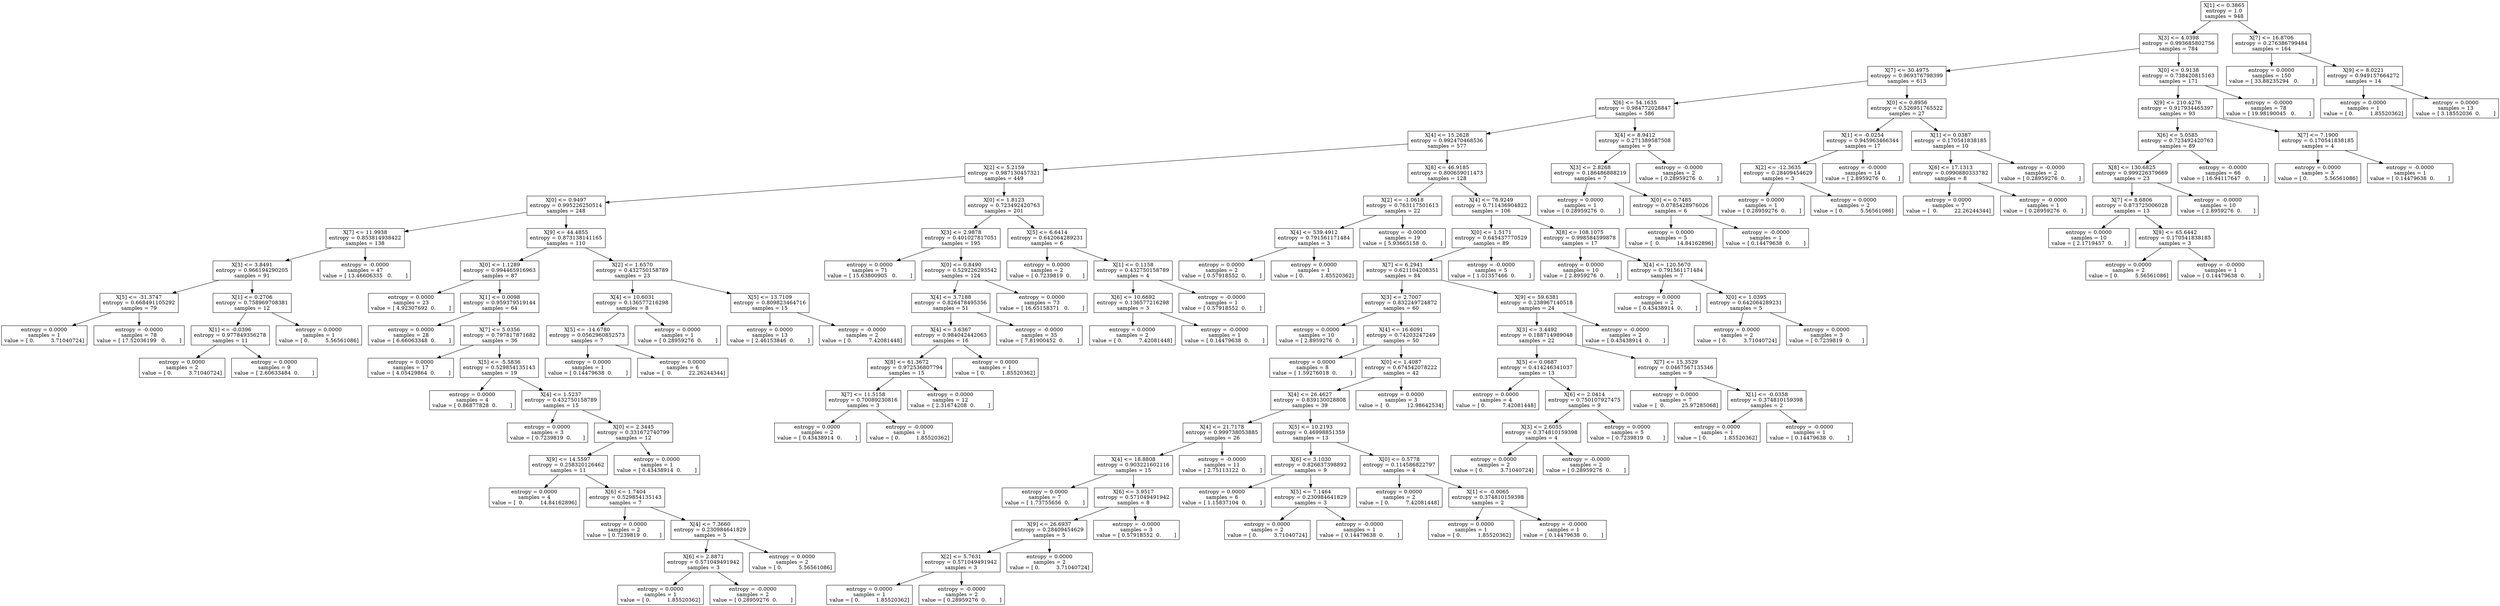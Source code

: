 digraph Tree {
0 [label="X[1] <= 0.3865\nentropy = 1.0\nsamples = 948", shape="box"] ;
1 [label="X[3] <= 4.0398\nentropy = 0.993685802756\nsamples = 784", shape="box"] ;
0 -> 1 ;
2 [label="X[7] <= 30.4975\nentropy = 0.969376798399\nsamples = 613", shape="box"] ;
1 -> 2 ;
3 [label="X[6] <= 54.1635\nentropy = 0.984772028847\nsamples = 586", shape="box"] ;
2 -> 3 ;
4 [label="X[4] <= 15.2628\nentropy = 0.992470468536\nsamples = 577", shape="box"] ;
3 -> 4 ;
5 [label="X[2] <= 5.2159\nentropy = 0.987130457321\nsamples = 449", shape="box"] ;
4 -> 5 ;
6 [label="X[0] <= 0.9497\nentropy = 0.995226250514\nsamples = 248", shape="box"] ;
5 -> 6 ;
7 [label="X[7] <= 11.9938\nentropy = 0.853814938422\nsamples = 138", shape="box"] ;
6 -> 7 ;
8 [label="X[3] <= 3.8491\nentropy = 0.966194290205\nsamples = 91", shape="box"] ;
7 -> 8 ;
9 [label="X[5] <= -31.3747\nentropy = 0.668491105292\nsamples = 79", shape="box"] ;
8 -> 9 ;
10 [label="entropy = 0.0000\nsamples = 1\nvalue = [ 0.          3.71040724]", shape="box"] ;
9 -> 10 ;
11 [label="entropy = -0.0000\nsamples = 78\nvalue = [ 17.52036199   0.        ]", shape="box"] ;
9 -> 11 ;
12 [label="X[1] <= 0.2706\nentropy = 0.758969708381\nsamples = 12", shape="box"] ;
8 -> 12 ;
13 [label="X[1] <= -0.0396\nentropy = 0.977849356278\nsamples = 11", shape="box"] ;
12 -> 13 ;
14 [label="entropy = 0.0000\nsamples = 2\nvalue = [ 0.          3.71040724]", shape="box"] ;
13 -> 14 ;
15 [label="entropy = 0.0000\nsamples = 9\nvalue = [ 2.60633484  0.        ]", shape="box"] ;
13 -> 15 ;
16 [label="entropy = 0.0000\nsamples = 1\nvalue = [ 0.          5.56561086]", shape="box"] ;
12 -> 16 ;
17 [label="entropy = -0.0000\nsamples = 47\nvalue = [ 13.46606335   0.        ]", shape="box"] ;
7 -> 17 ;
18 [label="X[9] <= 44.4855\nentropy = 0.873138141165\nsamples = 110", shape="box"] ;
6 -> 18 ;
19 [label="X[0] <= 1.1289\nentropy = 0.994465916963\nsamples = 87", shape="box"] ;
18 -> 19 ;
20 [label="entropy = 0.0000\nsamples = 23\nvalue = [ 4.92307692  0.        ]", shape="box"] ;
19 -> 20 ;
21 [label="X[1] <= 0.0098\nentropy = 0.959379519144\nsamples = 64", shape="box"] ;
19 -> 21 ;
22 [label="entropy = 0.0000\nsamples = 28\nvalue = [ 6.66063348  0.        ]", shape="box"] ;
21 -> 22 ;
23 [label="X[7] <= 5.0356\nentropy = 0.797817871682\nsamples = 36", shape="box"] ;
21 -> 23 ;
24 [label="entropy = 0.0000\nsamples = 17\nvalue = [ 4.05429864  0.        ]", shape="box"] ;
23 -> 24 ;
25 [label="X[5] <= -5.5836\nentropy = 0.529854135143\nsamples = 19", shape="box"] ;
23 -> 25 ;
26 [label="entropy = 0.0000\nsamples = 4\nvalue = [ 0.86877828  0.        ]", shape="box"] ;
25 -> 26 ;
27 [label="X[4] <= 1.5237\nentropy = 0.432750158789\nsamples = 15", shape="box"] ;
25 -> 27 ;
28 [label="entropy = 0.0000\nsamples = 3\nvalue = [ 0.7239819  0.       ]", shape="box"] ;
27 -> 28 ;
29 [label="X[0] <= 2.3445\nentropy = 0.331672740799\nsamples = 12", shape="box"] ;
27 -> 29 ;
30 [label="X[9] <= 14.5597\nentropy = 0.258320126462\nsamples = 11", shape="box"] ;
29 -> 30 ;
31 [label="entropy = 0.0000\nsamples = 4\nvalue = [  0.          14.84162896]", shape="box"] ;
30 -> 31 ;
32 [label="X[6] <= 1.7404\nentropy = 0.529854135143\nsamples = 7", shape="box"] ;
30 -> 32 ;
33 [label="entropy = 0.0000\nsamples = 2\nvalue = [ 0.7239819  0.       ]", shape="box"] ;
32 -> 33 ;
34 [label="X[4] <= 7.3660\nentropy = 0.230984641829\nsamples = 5", shape="box"] ;
32 -> 34 ;
35 [label="X[6] <= 2.8871\nentropy = 0.571049491942\nsamples = 3", shape="box"] ;
34 -> 35 ;
36 [label="entropy = 0.0000\nsamples = 1\nvalue = [ 0.          1.85520362]", shape="box"] ;
35 -> 36 ;
37 [label="entropy = -0.0000\nsamples = 2\nvalue = [ 0.28959276  0.        ]", shape="box"] ;
35 -> 37 ;
38 [label="entropy = 0.0000\nsamples = 2\nvalue = [ 0.          5.56561086]", shape="box"] ;
34 -> 38 ;
39 [label="entropy = 0.0000\nsamples = 1\nvalue = [ 0.43438914  0.        ]", shape="box"] ;
29 -> 39 ;
40 [label="X[2] <= 1.6570\nentropy = 0.432750158789\nsamples = 23", shape="box"] ;
18 -> 40 ;
41 [label="X[4] <= 10.6031\nentropy = 0.136577216298\nsamples = 8", shape="box"] ;
40 -> 41 ;
42 [label="X[5] <= -14.6780\nentropy = 0.0562960852573\nsamples = 7", shape="box"] ;
41 -> 42 ;
43 [label="entropy = 0.0000\nsamples = 1\nvalue = [ 0.14479638  0.        ]", shape="box"] ;
42 -> 43 ;
44 [label="entropy = 0.0000\nsamples = 6\nvalue = [  0.          22.26244344]", shape="box"] ;
42 -> 44 ;
45 [label="entropy = 0.0000\nsamples = 1\nvalue = [ 0.28959276  0.        ]", shape="box"] ;
41 -> 45 ;
46 [label="X[5] <= 13.7109\nentropy = 0.809823464716\nsamples = 15", shape="box"] ;
40 -> 46 ;
47 [label="entropy = 0.0000\nsamples = 13\nvalue = [ 2.46153846  0.        ]", shape="box"] ;
46 -> 47 ;
48 [label="entropy = -0.0000\nsamples = 2\nvalue = [ 0.          7.42081448]", shape="box"] ;
46 -> 48 ;
49 [label="X[0] <= 1.8123\nentropy = 0.723492420763\nsamples = 201", shape="box"] ;
5 -> 49 ;
50 [label="X[3] <= 2.9878\nentropy = 0.401027817051\nsamples = 195", shape="box"] ;
49 -> 50 ;
51 [label="entropy = 0.0000\nsamples = 71\nvalue = [ 15.63800905   0.        ]", shape="box"] ;
50 -> 51 ;
52 [label="X[0] <= 0.8490\nentropy = 0.529226293542\nsamples = 124", shape="box"] ;
50 -> 52 ;
53 [label="X[4] <= 3.7188\nentropy = 0.826478495356\nsamples = 51", shape="box"] ;
52 -> 53 ;
54 [label="X[4] <= 3.6367\nentropy = 0.984042442063\nsamples = 16", shape="box"] ;
53 -> 54 ;
55 [label="X[8] <= 61.3672\nentropy = 0.972536807794\nsamples = 15", shape="box"] ;
54 -> 55 ;
56 [label="X[7] <= 11.5158\nentropy = 0.70089230816\nsamples = 3", shape="box"] ;
55 -> 56 ;
57 [label="entropy = 0.0000\nsamples = 2\nvalue = [ 0.43438914  0.        ]", shape="box"] ;
56 -> 57 ;
58 [label="entropy = -0.0000\nsamples = 1\nvalue = [ 0.          1.85520362]", shape="box"] ;
56 -> 58 ;
59 [label="entropy = 0.0000\nsamples = 12\nvalue = [ 2.31674208  0.        ]", shape="box"] ;
55 -> 59 ;
60 [label="entropy = 0.0000\nsamples = 1\nvalue = [ 0.          1.85520362]", shape="box"] ;
54 -> 60 ;
61 [label="entropy = -0.0000\nsamples = 35\nvalue = [ 7.81900452  0.        ]", shape="box"] ;
53 -> 61 ;
62 [label="entropy = 0.0000\nsamples = 73\nvalue = [ 16.65158371   0.        ]", shape="box"] ;
52 -> 62 ;
63 [label="X[5] <= 6.6414\nentropy = 0.642064289231\nsamples = 6", shape="box"] ;
49 -> 63 ;
64 [label="entropy = 0.0000\nsamples = 2\nvalue = [ 0.7239819  0.       ]", shape="box"] ;
63 -> 64 ;
65 [label="X[1] <= 0.1158\nentropy = 0.432750158789\nsamples = 4", shape="box"] ;
63 -> 65 ;
66 [label="X[6] <= 10.6692\nentropy = 0.136577216298\nsamples = 3", shape="box"] ;
65 -> 66 ;
67 [label="entropy = 0.0000\nsamples = 2\nvalue = [ 0.          7.42081448]", shape="box"] ;
66 -> 67 ;
68 [label="entropy = -0.0000\nsamples = 1\nvalue = [ 0.14479638  0.        ]", shape="box"] ;
66 -> 68 ;
69 [label="entropy = -0.0000\nsamples = 1\nvalue = [ 0.57918552  0.        ]", shape="box"] ;
65 -> 69 ;
70 [label="X[8] <= 46.9185\nentropy = 0.800659011473\nsamples = 128", shape="box"] ;
4 -> 70 ;
71 [label="X[2] <= -1.0618\nentropy = 0.763117501613\nsamples = 22", shape="box"] ;
70 -> 71 ;
72 [label="X[4] <= 539.4912\nentropy = 0.791561171484\nsamples = 3", shape="box"] ;
71 -> 72 ;
73 [label="entropy = 0.0000\nsamples = 2\nvalue = [ 0.57918552  0.        ]", shape="box"] ;
72 -> 73 ;
74 [label="entropy = 0.0000\nsamples = 1\nvalue = [ 0.          1.85520362]", shape="box"] ;
72 -> 74 ;
75 [label="entropy = -0.0000\nsamples = 19\nvalue = [ 5.93665158  0.        ]", shape="box"] ;
71 -> 75 ;
76 [label="X[4] <= 76.9249\nentropy = 0.711436904822\nsamples = 106", shape="box"] ;
70 -> 76 ;
77 [label="X[0] <= 1.5171\nentropy = 0.645437770529\nsamples = 89", shape="box"] ;
76 -> 77 ;
78 [label="X[7] <= 6.2941\nentropy = 0.621104208351\nsamples = 84", shape="box"] ;
77 -> 78 ;
79 [label="X[3] <= 2.7007\nentropy = 0.832249724872\nsamples = 60", shape="box"] ;
78 -> 79 ;
80 [label="entropy = 0.0000\nsamples = 10\nvalue = [ 2.8959276  0.       ]", shape="box"] ;
79 -> 80 ;
81 [label="X[4] <= 16.6091\nentropy = 0.74203247249\nsamples = 50", shape="box"] ;
79 -> 81 ;
82 [label="entropy = 0.0000\nsamples = 8\nvalue = [ 1.59276018  0.        ]", shape="box"] ;
81 -> 82 ;
83 [label="X[0] <= 1.4087\nentropy = 0.674542078222\nsamples = 42", shape="box"] ;
81 -> 83 ;
84 [label="X[4] <= 26.4627\nentropy = 0.839130028808\nsamples = 39", shape="box"] ;
83 -> 84 ;
85 [label="X[4] <= 21.7178\nentropy = 0.999738053885\nsamples = 26", shape="box"] ;
84 -> 85 ;
86 [label="X[4] <= 18.8808\nentropy = 0.903221602116\nsamples = 15", shape="box"] ;
85 -> 86 ;
87 [label="entropy = 0.0000\nsamples = 7\nvalue = [ 1.73755656  0.        ]", shape="box"] ;
86 -> 87 ;
88 [label="X[6] <= 3.9517\nentropy = 0.571049491942\nsamples = 8", shape="box"] ;
86 -> 88 ;
89 [label="X[9] <= 26.6937\nentropy = 0.28409454629\nsamples = 5", shape="box"] ;
88 -> 89 ;
90 [label="X[2] <= 5.7631\nentropy = 0.571049491942\nsamples = 3", shape="box"] ;
89 -> 90 ;
91 [label="entropy = 0.0000\nsamples = 1\nvalue = [ 0.          1.85520362]", shape="box"] ;
90 -> 91 ;
92 [label="entropy = -0.0000\nsamples = 2\nvalue = [ 0.28959276  0.        ]", shape="box"] ;
90 -> 92 ;
93 [label="entropy = 0.0000\nsamples = 2\nvalue = [ 0.          3.71040724]", shape="box"] ;
89 -> 93 ;
94 [label="entropy = -0.0000\nsamples = 3\nvalue = [ 0.57918552  0.        ]", shape="box"] ;
88 -> 94 ;
95 [label="entropy = -0.0000\nsamples = 11\nvalue = [ 2.75113122  0.        ]", shape="box"] ;
85 -> 95 ;
96 [label="X[5] <= 10.2193\nentropy = 0.46998851359\nsamples = 13", shape="box"] ;
84 -> 96 ;
97 [label="X[6] <= 3.1030\nentropy = 0.826637398892\nsamples = 9", shape="box"] ;
96 -> 97 ;
98 [label="entropy = 0.0000\nsamples = 6\nvalue = [ 1.15837104  0.        ]", shape="box"] ;
97 -> 98 ;
99 [label="X[5] <= 7.1464\nentropy = 0.230984641829\nsamples = 3", shape="box"] ;
97 -> 99 ;
100 [label="entropy = 0.0000\nsamples = 2\nvalue = [ 0.          3.71040724]", shape="box"] ;
99 -> 100 ;
101 [label="entropy = -0.0000\nsamples = 1\nvalue = [ 0.14479638  0.        ]", shape="box"] ;
99 -> 101 ;
102 [label="X[0] <= 0.5778\nentropy = 0.114586822797\nsamples = 4", shape="box"] ;
96 -> 102 ;
103 [label="entropy = 0.0000\nsamples = 2\nvalue = [ 0.          7.42081448]", shape="box"] ;
102 -> 103 ;
104 [label="X[1] <= -0.0065\nentropy = 0.374810159398\nsamples = 2", shape="box"] ;
102 -> 104 ;
105 [label="entropy = 0.0000\nsamples = 1\nvalue = [ 0.          1.85520362]", shape="box"] ;
104 -> 105 ;
106 [label="entropy = -0.0000\nsamples = 1\nvalue = [ 0.14479638  0.        ]", shape="box"] ;
104 -> 106 ;
107 [label="entropy = 0.0000\nsamples = 3\nvalue = [  0.          12.98642534]", shape="box"] ;
83 -> 107 ;
108 [label="X[9] <= 59.6381\nentropy = 0.238967140518\nsamples = 24", shape="box"] ;
78 -> 108 ;
109 [label="X[3] <= 3.4492\nentropy = 0.188714989048\nsamples = 22", shape="box"] ;
108 -> 109 ;
110 [label="X[5] <= 0.0687\nentropy = 0.414246341037\nsamples = 13", shape="box"] ;
109 -> 110 ;
111 [label="entropy = 0.0000\nsamples = 4\nvalue = [ 0.          7.42081448]", shape="box"] ;
110 -> 111 ;
112 [label="X[6] <= 2.0414\nentropy = 0.750107927475\nsamples = 9", shape="box"] ;
110 -> 112 ;
113 [label="X[3] <= 2.6055\nentropy = 0.374810159398\nsamples = 4", shape="box"] ;
112 -> 113 ;
114 [label="entropy = 0.0000\nsamples = 2\nvalue = [ 0.          3.71040724]", shape="box"] ;
113 -> 114 ;
115 [label="entropy = -0.0000\nsamples = 2\nvalue = [ 0.28959276  0.        ]", shape="box"] ;
113 -> 115 ;
116 [label="entropy = 0.0000\nsamples = 5\nvalue = [ 0.7239819  0.       ]", shape="box"] ;
112 -> 116 ;
117 [label="X[7] <= 15.3529\nentropy = 0.0467567135346\nsamples = 9", shape="box"] ;
109 -> 117 ;
118 [label="entropy = 0.0000\nsamples = 7\nvalue = [  0.          25.97285068]", shape="box"] ;
117 -> 118 ;
119 [label="X[1] <= -0.0358\nentropy = 0.374810159398\nsamples = 2", shape="box"] ;
117 -> 119 ;
120 [label="entropy = 0.0000\nsamples = 1\nvalue = [ 0.          1.85520362]", shape="box"] ;
119 -> 120 ;
121 [label="entropy = -0.0000\nsamples = 1\nvalue = [ 0.14479638  0.        ]", shape="box"] ;
119 -> 121 ;
122 [label="entropy = -0.0000\nsamples = 2\nvalue = [ 0.43438914  0.        ]", shape="box"] ;
108 -> 122 ;
123 [label="entropy = -0.0000\nsamples = 5\nvalue = [ 1.01357466  0.        ]", shape="box"] ;
77 -> 123 ;
124 [label="X[8] <= 108.1075\nentropy = 0.998584599878\nsamples = 17", shape="box"] ;
76 -> 124 ;
125 [label="entropy = 0.0000\nsamples = 10\nvalue = [ 2.8959276  0.       ]", shape="box"] ;
124 -> 125 ;
126 [label="X[4] <= 120.5670\nentropy = 0.791561171484\nsamples = 7", shape="box"] ;
124 -> 126 ;
127 [label="entropy = 0.0000\nsamples = 2\nvalue = [ 0.43438914  0.        ]", shape="box"] ;
126 -> 127 ;
128 [label="X[0] <= 1.0395\nentropy = 0.642064289231\nsamples = 5", shape="box"] ;
126 -> 128 ;
129 [label="entropy = 0.0000\nsamples = 2\nvalue = [ 0.          3.71040724]", shape="box"] ;
128 -> 129 ;
130 [label="entropy = 0.0000\nsamples = 3\nvalue = [ 0.7239819  0.       ]", shape="box"] ;
128 -> 130 ;
131 [label="X[4] <= 8.9412\nentropy = 0.271389587508\nsamples = 9", shape="box"] ;
3 -> 131 ;
132 [label="X[3] <= 2.8268\nentropy = 0.186486888219\nsamples = 7", shape="box"] ;
131 -> 132 ;
133 [label="entropy = 0.0000\nsamples = 1\nvalue = [ 0.28959276  0.        ]", shape="box"] ;
132 -> 133 ;
134 [label="X[0] <= 0.7485\nentropy = 0.0785428976026\nsamples = 6", shape="box"] ;
132 -> 134 ;
135 [label="entropy = 0.0000\nsamples = 5\nvalue = [  0.          14.84162896]", shape="box"] ;
134 -> 135 ;
136 [label="entropy = -0.0000\nsamples = 1\nvalue = [ 0.14479638  0.        ]", shape="box"] ;
134 -> 136 ;
137 [label="entropy = -0.0000\nsamples = 2\nvalue = [ 0.28959276  0.        ]", shape="box"] ;
131 -> 137 ;
138 [label="X[0] <= 0.8956\nentropy = 0.526951765522\nsamples = 27", shape="box"] ;
2 -> 138 ;
139 [label="X[1] <= -0.0254\nentropy = 0.945963466344\nsamples = 17", shape="box"] ;
138 -> 139 ;
140 [label="X[2] <= -12.3635\nentropy = 0.28409454629\nsamples = 3", shape="box"] ;
139 -> 140 ;
141 [label="entropy = 0.0000\nsamples = 1\nvalue = [ 0.28959276  0.        ]", shape="box"] ;
140 -> 141 ;
142 [label="entropy = 0.0000\nsamples = 2\nvalue = [ 0.          5.56561086]", shape="box"] ;
140 -> 142 ;
143 [label="entropy = -0.0000\nsamples = 14\nvalue = [ 2.8959276  0.       ]", shape="box"] ;
139 -> 143 ;
144 [label="X[1] <= 0.0387\nentropy = 0.170541838185\nsamples = 10", shape="box"] ;
138 -> 144 ;
145 [label="X[6] <= 17.1313\nentropy = 0.0990880333782\nsamples = 8", shape="box"] ;
144 -> 145 ;
146 [label="entropy = 0.0000\nsamples = 7\nvalue = [  0.          22.26244344]", shape="box"] ;
145 -> 146 ;
147 [label="entropy = -0.0000\nsamples = 1\nvalue = [ 0.28959276  0.        ]", shape="box"] ;
145 -> 147 ;
148 [label="entropy = -0.0000\nsamples = 2\nvalue = [ 0.28959276  0.        ]", shape="box"] ;
144 -> 148 ;
149 [label="X[0] <= 0.9138\nentropy = 0.738420815163\nsamples = 171", shape="box"] ;
1 -> 149 ;
150 [label="X[9] <= 210.4276\nentropy = 0.917934465397\nsamples = 93", shape="box"] ;
149 -> 150 ;
151 [label="X[6] <= 5.0585\nentropy = 0.723492420763\nsamples = 89", shape="box"] ;
150 -> 151 ;
152 [label="X[8] <= 130.6825\nentropy = 0.999226379669\nsamples = 23", shape="box"] ;
151 -> 152 ;
153 [label="X[7] <= 8.6806\nentropy = 0.873725006028\nsamples = 13", shape="box"] ;
152 -> 153 ;
154 [label="entropy = 0.0000\nsamples = 10\nvalue = [ 2.1719457  0.       ]", shape="box"] ;
153 -> 154 ;
155 [label="X[9] <= 65.6442\nentropy = 0.170541838185\nsamples = 3", shape="box"] ;
153 -> 155 ;
156 [label="entropy = 0.0000\nsamples = 2\nvalue = [ 0.          5.56561086]", shape="box"] ;
155 -> 156 ;
157 [label="entropy = -0.0000\nsamples = 1\nvalue = [ 0.14479638  0.        ]", shape="box"] ;
155 -> 157 ;
158 [label="entropy = -0.0000\nsamples = 10\nvalue = [ 2.8959276  0.       ]", shape="box"] ;
152 -> 158 ;
159 [label="entropy = -0.0000\nsamples = 66\nvalue = [ 16.94117647   0.        ]", shape="box"] ;
151 -> 159 ;
160 [label="X[7] <= 7.1900\nentropy = 0.170541838185\nsamples = 4", shape="box"] ;
150 -> 160 ;
161 [label="entropy = 0.0000\nsamples = 3\nvalue = [ 0.          5.56561086]", shape="box"] ;
160 -> 161 ;
162 [label="entropy = -0.0000\nsamples = 1\nvalue = [ 0.14479638  0.        ]", shape="box"] ;
160 -> 162 ;
163 [label="entropy = -0.0000\nsamples = 78\nvalue = [ 19.98190045   0.        ]", shape="box"] ;
149 -> 163 ;
164 [label="X[7] <= 16.8706\nentropy = 0.276386799484\nsamples = 164", shape="box"] ;
0 -> 164 ;
165 [label="entropy = 0.0000\nsamples = 150\nvalue = [ 33.88235294   0.        ]", shape="box"] ;
164 -> 165 ;
166 [label="X[9] <= 8.0221\nentropy = 0.949157664272\nsamples = 14", shape="box"] ;
164 -> 166 ;
167 [label="entropy = 0.0000\nsamples = 1\nvalue = [ 0.          1.85520362]", shape="box"] ;
166 -> 167 ;
168 [label="entropy = 0.0000\nsamples = 13\nvalue = [ 3.18552036  0.        ]", shape="box"] ;
166 -> 168 ;
}
